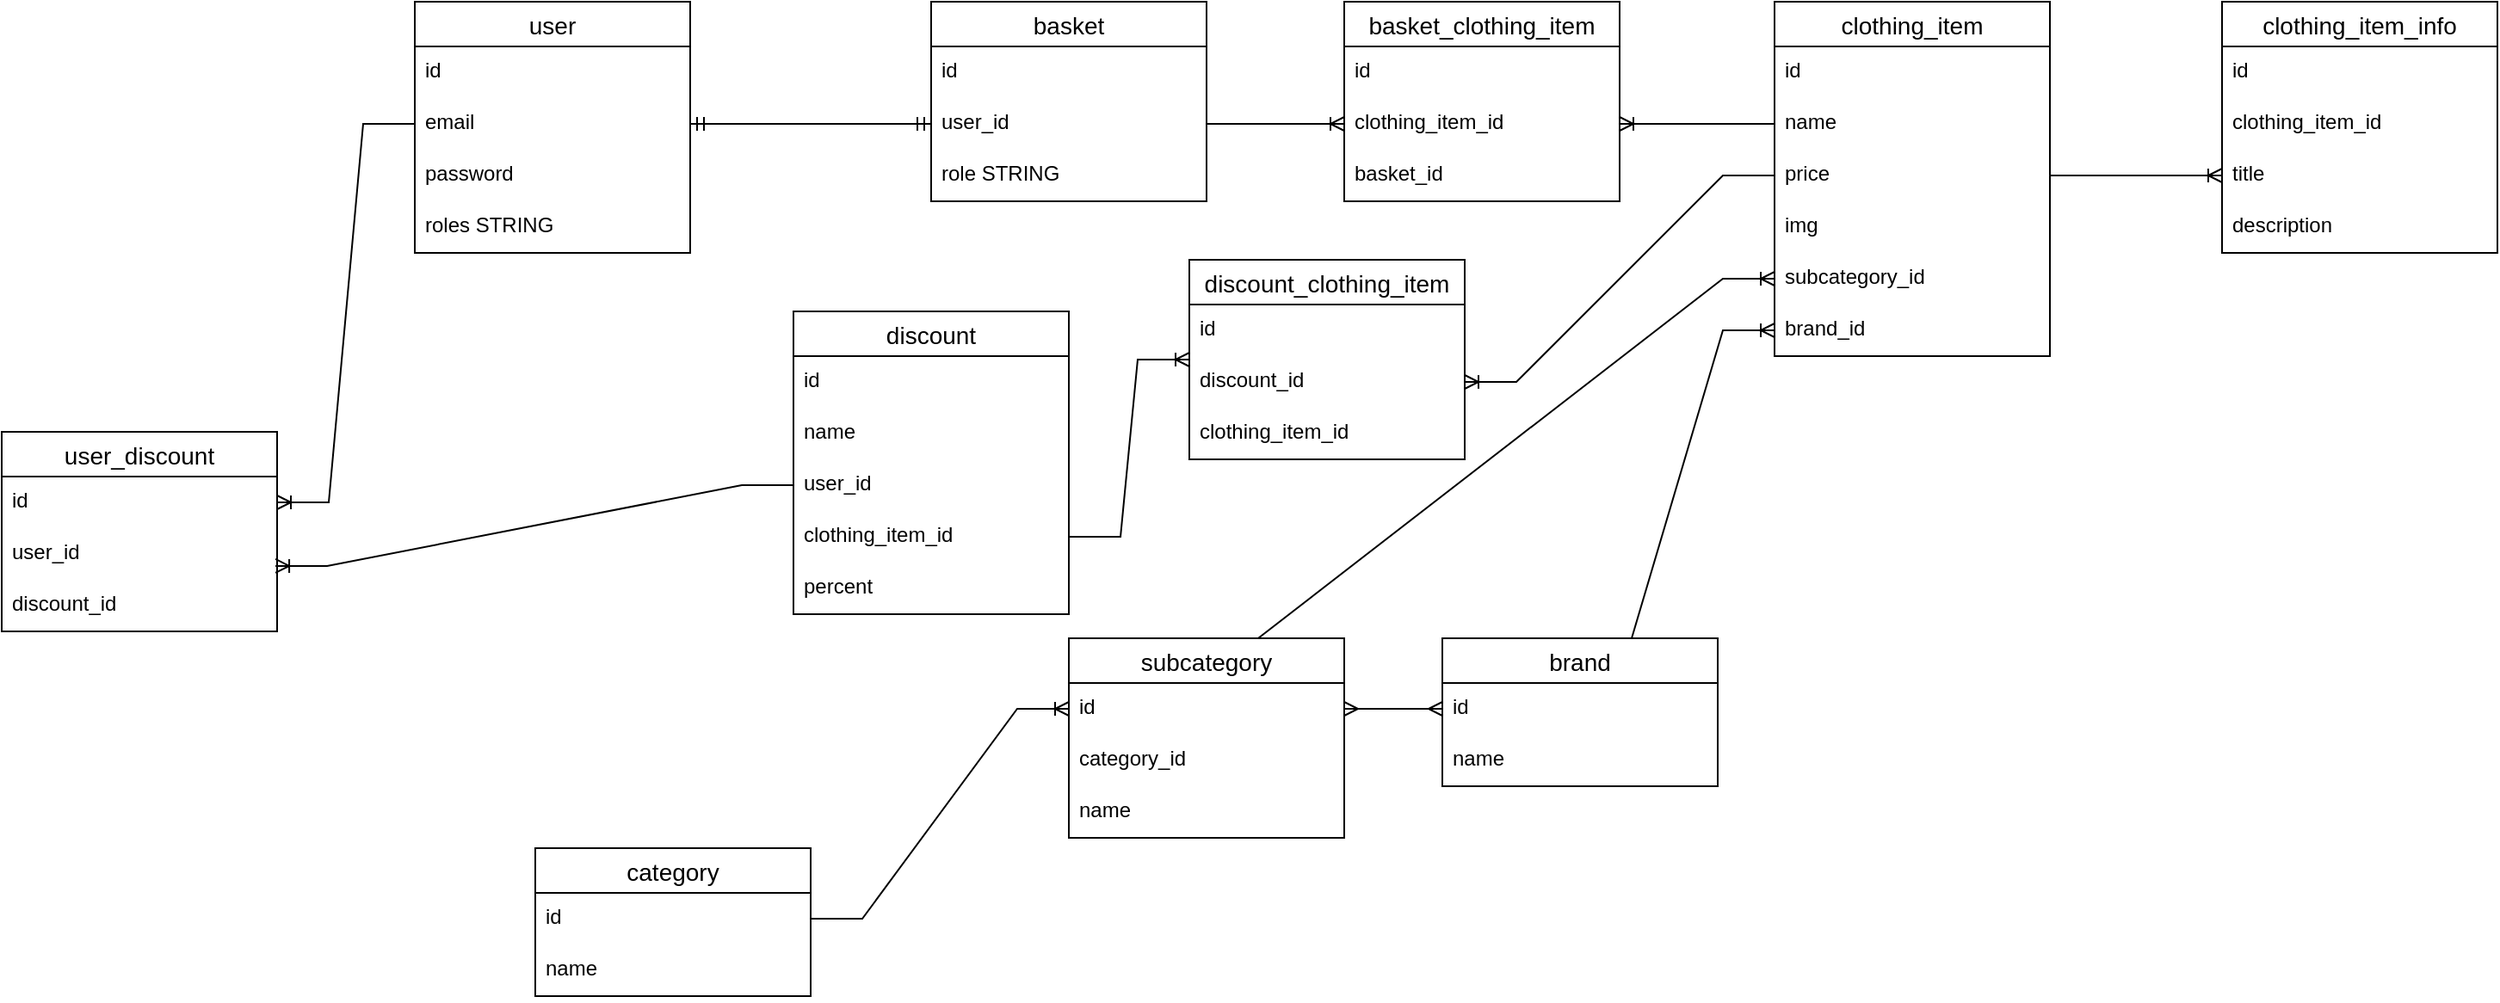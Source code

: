<mxfile version="21.2.9" type="device">
  <diagram name="Page-1" id="3UdVNCwp9iV2uH-TLe8s">
    <mxGraphModel dx="1811" dy="649" grid="1" gridSize="10" guides="1" tooltips="1" connect="1" arrows="1" fold="1" page="1" pageScale="1" pageWidth="827" pageHeight="1169" math="0" shadow="0">
      <root>
        <mxCell id="0" />
        <mxCell id="1" parent="0" />
        <mxCell id="J_6xr6oft6MoOZHPRLmj-1" value="user" style="swimlane;fontStyle=0;childLayout=stackLayout;horizontal=1;startSize=26;horizontalStack=0;resizeParent=1;resizeParentMax=0;resizeLast=0;collapsible=1;marginBottom=0;align=center;fontSize=14;" parent="1" vertex="1">
          <mxGeometry x="230" y="50" width="160" height="146" as="geometry" />
        </mxCell>
        <mxCell id="J_6xr6oft6MoOZHPRLmj-2" value="id" style="text;strokeColor=none;fillColor=none;spacingLeft=4;spacingRight=4;overflow=hidden;rotatable=0;points=[[0,0.5],[1,0.5]];portConstraint=eastwest;fontSize=12;whiteSpace=wrap;html=1;" parent="J_6xr6oft6MoOZHPRLmj-1" vertex="1">
          <mxGeometry y="26" width="160" height="30" as="geometry" />
        </mxCell>
        <mxCell id="J_6xr6oft6MoOZHPRLmj-3" value="email" style="text;strokeColor=none;fillColor=none;spacingLeft=4;spacingRight=4;overflow=hidden;rotatable=0;points=[[0,0.5],[1,0.5]];portConstraint=eastwest;fontSize=12;whiteSpace=wrap;html=1;" parent="J_6xr6oft6MoOZHPRLmj-1" vertex="1">
          <mxGeometry y="56" width="160" height="30" as="geometry" />
        </mxCell>
        <mxCell id="J_6xr6oft6MoOZHPRLmj-4" value="password" style="text;strokeColor=none;fillColor=none;spacingLeft=4;spacingRight=4;overflow=hidden;rotatable=0;points=[[0,0.5],[1,0.5]];portConstraint=eastwest;fontSize=12;whiteSpace=wrap;html=1;" parent="J_6xr6oft6MoOZHPRLmj-1" vertex="1">
          <mxGeometry y="86" width="160" height="30" as="geometry" />
        </mxCell>
        <mxCell id="J_6xr6oft6MoOZHPRLmj-7" value="roles STRING" style="text;strokeColor=none;fillColor=none;spacingLeft=4;spacingRight=4;overflow=hidden;rotatable=0;points=[[0,0.5],[1,0.5]];portConstraint=eastwest;fontSize=12;whiteSpace=wrap;html=1;" parent="J_6xr6oft6MoOZHPRLmj-1" vertex="1">
          <mxGeometry y="116" width="160" height="30" as="geometry" />
        </mxCell>
        <mxCell id="J_6xr6oft6MoOZHPRLmj-8" value="basket" style="swimlane;fontStyle=0;childLayout=stackLayout;horizontal=1;startSize=26;horizontalStack=0;resizeParent=1;resizeParentMax=0;resizeLast=0;collapsible=1;marginBottom=0;align=center;fontSize=14;" parent="1" vertex="1">
          <mxGeometry x="530" y="50" width="160" height="116" as="geometry" />
        </mxCell>
        <mxCell id="J_6xr6oft6MoOZHPRLmj-9" value="id" style="text;strokeColor=none;fillColor=none;spacingLeft=4;spacingRight=4;overflow=hidden;rotatable=0;points=[[0,0.5],[1,0.5]];portConstraint=eastwest;fontSize=12;whiteSpace=wrap;html=1;" parent="J_6xr6oft6MoOZHPRLmj-8" vertex="1">
          <mxGeometry y="26" width="160" height="30" as="geometry" />
        </mxCell>
        <mxCell id="J_6xr6oft6MoOZHPRLmj-10" value="user_id" style="text;strokeColor=none;fillColor=none;spacingLeft=4;spacingRight=4;overflow=hidden;rotatable=0;points=[[0,0.5],[1,0.5]];portConstraint=eastwest;fontSize=12;whiteSpace=wrap;html=1;" parent="J_6xr6oft6MoOZHPRLmj-8" vertex="1">
          <mxGeometry y="56" width="160" height="30" as="geometry" />
        </mxCell>
        <mxCell id="J_6xr6oft6MoOZHPRLmj-11" value="role STRING" style="text;strokeColor=none;fillColor=none;spacingLeft=4;spacingRight=4;overflow=hidden;rotatable=0;points=[[0,0.5],[1,0.5]];portConstraint=eastwest;fontSize=12;whiteSpace=wrap;html=1;" parent="J_6xr6oft6MoOZHPRLmj-8" vertex="1">
          <mxGeometry y="86" width="160" height="30" as="geometry" />
        </mxCell>
        <mxCell id="J_6xr6oft6MoOZHPRLmj-13" value="" style="edgeStyle=entityRelationEdgeStyle;fontSize=12;html=1;endArrow=ERmandOne;startArrow=ERmandOne;rounded=0;exitX=1;exitY=0.5;exitDx=0;exitDy=0;entryX=0;entryY=0.5;entryDx=0;entryDy=0;" parent="1" source="J_6xr6oft6MoOZHPRLmj-3" target="J_6xr6oft6MoOZHPRLmj-10" edge="1">
          <mxGeometry width="100" height="100" relative="1" as="geometry">
            <mxPoint x="360" y="370" as="sourcePoint" />
            <mxPoint x="460" y="270" as="targetPoint" />
          </mxGeometry>
        </mxCell>
        <mxCell id="J_6xr6oft6MoOZHPRLmj-14" value="clothing_item" style="swimlane;fontStyle=0;childLayout=stackLayout;horizontal=1;startSize=26;horizontalStack=0;resizeParent=1;resizeParentMax=0;resizeLast=0;collapsible=1;marginBottom=0;align=center;fontSize=14;" parent="1" vertex="1">
          <mxGeometry x="1020" y="50" width="160" height="206" as="geometry" />
        </mxCell>
        <mxCell id="J_6xr6oft6MoOZHPRLmj-15" value="id" style="text;strokeColor=none;fillColor=none;spacingLeft=4;spacingRight=4;overflow=hidden;rotatable=0;points=[[0,0.5],[1,0.5]];portConstraint=eastwest;fontSize=12;whiteSpace=wrap;html=1;" parent="J_6xr6oft6MoOZHPRLmj-14" vertex="1">
          <mxGeometry y="26" width="160" height="30" as="geometry" />
        </mxCell>
        <mxCell id="J_6xr6oft6MoOZHPRLmj-16" value="name" style="text;strokeColor=none;fillColor=none;spacingLeft=4;spacingRight=4;overflow=hidden;rotatable=0;points=[[0,0.5],[1,0.5]];portConstraint=eastwest;fontSize=12;whiteSpace=wrap;html=1;" parent="J_6xr6oft6MoOZHPRLmj-14" vertex="1">
          <mxGeometry y="56" width="160" height="30" as="geometry" />
        </mxCell>
        <mxCell id="J_6xr6oft6MoOZHPRLmj-17" value="price" style="text;strokeColor=none;fillColor=none;spacingLeft=4;spacingRight=4;overflow=hidden;rotatable=0;points=[[0,0.5],[1,0.5]];portConstraint=eastwest;fontSize=12;whiteSpace=wrap;html=1;" parent="J_6xr6oft6MoOZHPRLmj-14" vertex="1">
          <mxGeometry y="86" width="160" height="30" as="geometry" />
        </mxCell>
        <mxCell id="J_6xr6oft6MoOZHPRLmj-22" value="img" style="text;strokeColor=none;fillColor=none;spacingLeft=4;spacingRight=4;overflow=hidden;rotatable=0;points=[[0,0.5],[1,0.5]];portConstraint=eastwest;fontSize=12;whiteSpace=wrap;html=1;" parent="J_6xr6oft6MoOZHPRLmj-14" vertex="1">
          <mxGeometry y="116" width="160" height="30" as="geometry" />
        </mxCell>
        <mxCell id="J_6xr6oft6MoOZHPRLmj-23" value="subcategory_id" style="text;strokeColor=none;fillColor=none;spacingLeft=4;spacingRight=4;overflow=hidden;rotatable=0;points=[[0,0.5],[1,0.5]];portConstraint=eastwest;fontSize=12;whiteSpace=wrap;html=1;" parent="J_6xr6oft6MoOZHPRLmj-14" vertex="1">
          <mxGeometry y="146" width="160" height="30" as="geometry" />
        </mxCell>
        <mxCell id="J_6xr6oft6MoOZHPRLmj-24" value="brand_id" style="text;strokeColor=none;fillColor=none;spacingLeft=4;spacingRight=4;overflow=hidden;rotatable=0;points=[[0,0.5],[1,0.5]];portConstraint=eastwest;fontSize=12;whiteSpace=wrap;html=1;" parent="J_6xr6oft6MoOZHPRLmj-14" vertex="1">
          <mxGeometry y="176" width="160" height="30" as="geometry" />
        </mxCell>
        <mxCell id="J_6xr6oft6MoOZHPRLmj-25" value="subcategory" style="swimlane;fontStyle=0;childLayout=stackLayout;horizontal=1;startSize=26;horizontalStack=0;resizeParent=1;resizeParentMax=0;resizeLast=0;collapsible=1;marginBottom=0;align=center;fontSize=14;" parent="1" vertex="1">
          <mxGeometry x="610" y="420" width="160" height="116" as="geometry" />
        </mxCell>
        <mxCell id="J_6xr6oft6MoOZHPRLmj-26" value="id" style="text;strokeColor=none;fillColor=none;spacingLeft=4;spacingRight=4;overflow=hidden;rotatable=0;points=[[0,0.5],[1,0.5]];portConstraint=eastwest;fontSize=12;whiteSpace=wrap;html=1;" parent="J_6xr6oft6MoOZHPRLmj-25" vertex="1">
          <mxGeometry y="26" width="160" height="30" as="geometry" />
        </mxCell>
        <mxCell id="J_6xr6oft6MoOZHPRLmj-67" value="category_id" style="text;strokeColor=none;fillColor=none;spacingLeft=4;spacingRight=4;overflow=hidden;rotatable=0;points=[[0,0.5],[1,0.5]];portConstraint=eastwest;fontSize=12;whiteSpace=wrap;html=1;" parent="J_6xr6oft6MoOZHPRLmj-25" vertex="1">
          <mxGeometry y="56" width="160" height="30" as="geometry" />
        </mxCell>
        <mxCell id="J_6xr6oft6MoOZHPRLmj-27" value="name" style="text;strokeColor=none;fillColor=none;spacingLeft=4;spacingRight=4;overflow=hidden;rotatable=0;points=[[0,0.5],[1,0.5]];portConstraint=eastwest;fontSize=12;whiteSpace=wrap;html=1;" parent="J_6xr6oft6MoOZHPRLmj-25" vertex="1">
          <mxGeometry y="86" width="160" height="30" as="geometry" />
        </mxCell>
        <mxCell id="J_6xr6oft6MoOZHPRLmj-30" value="brand" style="swimlane;fontStyle=0;childLayout=stackLayout;horizontal=1;startSize=26;horizontalStack=0;resizeParent=1;resizeParentMax=0;resizeLast=0;collapsible=1;marginBottom=0;align=center;fontSize=14;" parent="1" vertex="1">
          <mxGeometry x="827" y="420" width="160" height="86" as="geometry" />
        </mxCell>
        <mxCell id="J_6xr6oft6MoOZHPRLmj-31" value="id" style="text;strokeColor=none;fillColor=none;spacingLeft=4;spacingRight=4;overflow=hidden;rotatable=0;points=[[0,0.5],[1,0.5]];portConstraint=eastwest;fontSize=12;whiteSpace=wrap;html=1;" parent="J_6xr6oft6MoOZHPRLmj-30" vertex="1">
          <mxGeometry y="26" width="160" height="30" as="geometry" />
        </mxCell>
        <mxCell id="J_6xr6oft6MoOZHPRLmj-32" value="name" style="text;strokeColor=none;fillColor=none;spacingLeft=4;spacingRight=4;overflow=hidden;rotatable=0;points=[[0,0.5],[1,0.5]];portConstraint=eastwest;fontSize=12;whiteSpace=wrap;html=1;" parent="J_6xr6oft6MoOZHPRLmj-30" vertex="1">
          <mxGeometry y="56" width="160" height="30" as="geometry" />
        </mxCell>
        <mxCell id="J_6xr6oft6MoOZHPRLmj-37" value="" style="edgeStyle=entityRelationEdgeStyle;fontSize=12;html=1;endArrow=ERoneToMany;rounded=0;entryX=0;entryY=0.5;entryDx=0;entryDy=0;exitX=0.5;exitY=0;exitDx=0;exitDy=0;" parent="1" source="J_6xr6oft6MoOZHPRLmj-25" target="J_6xr6oft6MoOZHPRLmj-23" edge="1">
          <mxGeometry width="100" height="100" relative="1" as="geometry">
            <mxPoint x="530" y="270" as="sourcePoint" />
            <mxPoint x="630" y="170" as="targetPoint" />
          </mxGeometry>
        </mxCell>
        <mxCell id="J_6xr6oft6MoOZHPRLmj-38" value="" style="edgeStyle=entityRelationEdgeStyle;fontSize=12;html=1;endArrow=ERoneToMany;rounded=0;entryX=0;entryY=0.5;entryDx=0;entryDy=0;exitX=0.5;exitY=0;exitDx=0;exitDy=0;" parent="1" source="J_6xr6oft6MoOZHPRLmj-30" target="J_6xr6oft6MoOZHPRLmj-24" edge="1">
          <mxGeometry width="100" height="100" relative="1" as="geometry">
            <mxPoint x="470" y="380" as="sourcePoint" />
            <mxPoint x="570" y="280" as="targetPoint" />
          </mxGeometry>
        </mxCell>
        <mxCell id="J_6xr6oft6MoOZHPRLmj-39" value="" style="edgeStyle=entityRelationEdgeStyle;fontSize=12;html=1;endArrow=ERmany;startArrow=ERmany;rounded=0;entryX=0;entryY=0.5;entryDx=0;entryDy=0;exitX=1;exitY=0.5;exitDx=0;exitDy=0;" parent="1" source="J_6xr6oft6MoOZHPRLmj-26" target="J_6xr6oft6MoOZHPRLmj-31" edge="1">
          <mxGeometry width="100" height="100" relative="1" as="geometry">
            <mxPoint x="620" y="440" as="sourcePoint" />
            <mxPoint x="680" y="440" as="targetPoint" />
          </mxGeometry>
        </mxCell>
        <mxCell id="J_6xr6oft6MoOZHPRLmj-40" value="clothing_item_info" style="swimlane;fontStyle=0;childLayout=stackLayout;horizontal=1;startSize=26;horizontalStack=0;resizeParent=1;resizeParentMax=0;resizeLast=0;collapsible=1;marginBottom=0;align=center;fontSize=14;" parent="1" vertex="1">
          <mxGeometry x="1280" y="50" width="160" height="146" as="geometry" />
        </mxCell>
        <mxCell id="J_6xr6oft6MoOZHPRLmj-41" value="id" style="text;strokeColor=none;fillColor=none;spacingLeft=4;spacingRight=4;overflow=hidden;rotatable=0;points=[[0,0.5],[1,0.5]];portConstraint=eastwest;fontSize=12;whiteSpace=wrap;html=1;" parent="J_6xr6oft6MoOZHPRLmj-40" vertex="1">
          <mxGeometry y="26" width="160" height="30" as="geometry" />
        </mxCell>
        <mxCell id="J_6xr6oft6MoOZHPRLmj-42" value="clothing_item_id" style="text;strokeColor=none;fillColor=none;spacingLeft=4;spacingRight=4;overflow=hidden;rotatable=0;points=[[0,0.5],[1,0.5]];portConstraint=eastwest;fontSize=12;whiteSpace=wrap;html=1;" parent="J_6xr6oft6MoOZHPRLmj-40" vertex="1">
          <mxGeometry y="56" width="160" height="30" as="geometry" />
        </mxCell>
        <mxCell id="J_6xr6oft6MoOZHPRLmj-43" value="title" style="text;strokeColor=none;fillColor=none;spacingLeft=4;spacingRight=4;overflow=hidden;rotatable=0;points=[[0,0.5],[1,0.5]];portConstraint=eastwest;fontSize=12;whiteSpace=wrap;html=1;" parent="J_6xr6oft6MoOZHPRLmj-40" vertex="1">
          <mxGeometry y="86" width="160" height="30" as="geometry" />
        </mxCell>
        <mxCell id="J_6xr6oft6MoOZHPRLmj-44" value="description" style="text;strokeColor=none;fillColor=none;spacingLeft=4;spacingRight=4;overflow=hidden;rotatable=0;points=[[0,0.5],[1,0.5]];portConstraint=eastwest;fontSize=12;whiteSpace=wrap;html=1;" parent="J_6xr6oft6MoOZHPRLmj-40" vertex="1">
          <mxGeometry y="116" width="160" height="30" as="geometry" />
        </mxCell>
        <mxCell id="J_6xr6oft6MoOZHPRLmj-45" value="" style="edgeStyle=entityRelationEdgeStyle;fontSize=12;html=1;endArrow=ERoneToMany;rounded=0;exitX=1;exitY=0.5;exitDx=0;exitDy=0;entryX=0;entryY=0.5;entryDx=0;entryDy=0;" parent="1" source="J_6xr6oft6MoOZHPRLmj-17" target="J_6xr6oft6MoOZHPRLmj-43" edge="1">
          <mxGeometry width="100" height="100" relative="1" as="geometry">
            <mxPoint x="990" y="420" as="sourcePoint" />
            <mxPoint x="1090" y="320" as="targetPoint" />
          </mxGeometry>
        </mxCell>
        <mxCell id="J_6xr6oft6MoOZHPRLmj-46" value="basket_clothing_item" style="swimlane;fontStyle=0;childLayout=stackLayout;horizontal=1;startSize=26;horizontalStack=0;resizeParent=1;resizeParentMax=0;resizeLast=0;collapsible=1;marginBottom=0;align=center;fontSize=14;" parent="1" vertex="1">
          <mxGeometry x="770" y="50" width="160" height="116" as="geometry" />
        </mxCell>
        <mxCell id="J_6xr6oft6MoOZHPRLmj-47" value="id" style="text;strokeColor=none;fillColor=none;spacingLeft=4;spacingRight=4;overflow=hidden;rotatable=0;points=[[0,0.5],[1,0.5]];portConstraint=eastwest;fontSize=12;whiteSpace=wrap;html=1;" parent="J_6xr6oft6MoOZHPRLmj-46" vertex="1">
          <mxGeometry y="26" width="160" height="30" as="geometry" />
        </mxCell>
        <mxCell id="J_6xr6oft6MoOZHPRLmj-48" value="clothing_item_id" style="text;strokeColor=none;fillColor=none;spacingLeft=4;spacingRight=4;overflow=hidden;rotatable=0;points=[[0,0.5],[1,0.5]];portConstraint=eastwest;fontSize=12;whiteSpace=wrap;html=1;" parent="J_6xr6oft6MoOZHPRLmj-46" vertex="1">
          <mxGeometry y="56" width="160" height="30" as="geometry" />
        </mxCell>
        <mxCell id="J_6xr6oft6MoOZHPRLmj-49" value="basket_id" style="text;strokeColor=none;fillColor=none;spacingLeft=4;spacingRight=4;overflow=hidden;rotatable=0;points=[[0,0.5],[1,0.5]];portConstraint=eastwest;fontSize=12;whiteSpace=wrap;html=1;" parent="J_6xr6oft6MoOZHPRLmj-46" vertex="1">
          <mxGeometry y="86" width="160" height="30" as="geometry" />
        </mxCell>
        <mxCell id="J_6xr6oft6MoOZHPRLmj-51" value="" style="edgeStyle=entityRelationEdgeStyle;fontSize=12;html=1;endArrow=ERoneToMany;rounded=0;exitX=1;exitY=0.5;exitDx=0;exitDy=0;entryX=0;entryY=0.5;entryDx=0;entryDy=0;" parent="1" source="J_6xr6oft6MoOZHPRLmj-10" target="J_6xr6oft6MoOZHPRLmj-48" edge="1">
          <mxGeometry width="100" height="100" relative="1" as="geometry">
            <mxPoint x="510" y="310" as="sourcePoint" />
            <mxPoint x="610" y="210" as="targetPoint" />
          </mxGeometry>
        </mxCell>
        <mxCell id="J_6xr6oft6MoOZHPRLmj-54" value="discount" style="swimlane;fontStyle=0;childLayout=stackLayout;horizontal=1;startSize=26;horizontalStack=0;resizeParent=1;resizeParentMax=0;resizeLast=0;collapsible=1;marginBottom=0;align=center;fontSize=14;" parent="1" vertex="1">
          <mxGeometry x="450" y="230" width="160" height="176" as="geometry" />
        </mxCell>
        <mxCell id="J_6xr6oft6MoOZHPRLmj-55" value="id" style="text;strokeColor=none;fillColor=none;spacingLeft=4;spacingRight=4;overflow=hidden;rotatable=0;points=[[0,0.5],[1,0.5]];portConstraint=eastwest;fontSize=12;whiteSpace=wrap;html=1;" parent="J_6xr6oft6MoOZHPRLmj-54" vertex="1">
          <mxGeometry y="26" width="160" height="30" as="geometry" />
        </mxCell>
        <mxCell id="wYpIaCO8qcJSxr7UtD4F-1" value="name" style="text;strokeColor=none;fillColor=none;spacingLeft=4;spacingRight=4;overflow=hidden;rotatable=0;points=[[0,0.5],[1,0.5]];portConstraint=eastwest;fontSize=12;whiteSpace=wrap;html=1;" vertex="1" parent="J_6xr6oft6MoOZHPRLmj-54">
          <mxGeometry y="56" width="160" height="30" as="geometry" />
        </mxCell>
        <mxCell id="J_6xr6oft6MoOZHPRLmj-57" value="user_id" style="text;strokeColor=none;fillColor=none;spacingLeft=4;spacingRight=4;overflow=hidden;rotatable=0;points=[[0,0.5],[1,0.5]];portConstraint=eastwest;fontSize=12;whiteSpace=wrap;html=1;" parent="J_6xr6oft6MoOZHPRLmj-54" vertex="1">
          <mxGeometry y="86" width="160" height="30" as="geometry" />
        </mxCell>
        <mxCell id="J_6xr6oft6MoOZHPRLmj-56" value="clothing_item_id" style="text;strokeColor=none;fillColor=none;spacingLeft=4;spacingRight=4;overflow=hidden;rotatable=0;points=[[0,0.5],[1,0.5]];portConstraint=eastwest;fontSize=12;whiteSpace=wrap;html=1;" parent="J_6xr6oft6MoOZHPRLmj-54" vertex="1">
          <mxGeometry y="116" width="160" height="30" as="geometry" />
        </mxCell>
        <mxCell id="J_6xr6oft6MoOZHPRLmj-58" value="percent" style="text;strokeColor=none;fillColor=none;spacingLeft=4;spacingRight=4;overflow=hidden;rotatable=0;points=[[0,0.5],[1,0.5]];portConstraint=eastwest;fontSize=12;whiteSpace=wrap;html=1;" parent="J_6xr6oft6MoOZHPRLmj-54" vertex="1">
          <mxGeometry y="146" width="160" height="30" as="geometry" />
        </mxCell>
        <mxCell id="J_6xr6oft6MoOZHPRLmj-60" value="" style="edgeStyle=entityRelationEdgeStyle;fontSize=12;html=1;endArrow=ERoneToMany;rounded=0;exitX=1;exitY=0.5;exitDx=0;exitDy=0;" parent="1" source="J_6xr6oft6MoOZHPRLmj-56" target="wYpIaCO8qcJSxr7UtD4F-18" edge="1">
          <mxGeometry width="100" height="100" relative="1" as="geometry">
            <mxPoint x="570" y="380" as="sourcePoint" />
            <mxPoint x="750" y="310" as="targetPoint" />
          </mxGeometry>
        </mxCell>
        <mxCell id="J_6xr6oft6MoOZHPRLmj-61" value="category" style="swimlane;fontStyle=0;childLayout=stackLayout;horizontal=1;startSize=26;horizontalStack=0;resizeParent=1;resizeParentMax=0;resizeLast=0;collapsible=1;marginBottom=0;align=center;fontSize=14;" parent="1" vertex="1">
          <mxGeometry x="300" y="542" width="160" height="86" as="geometry" />
        </mxCell>
        <mxCell id="J_6xr6oft6MoOZHPRLmj-62" value="id" style="text;strokeColor=none;fillColor=none;spacingLeft=4;spacingRight=4;overflow=hidden;rotatable=0;points=[[0,0.5],[1,0.5]];portConstraint=eastwest;fontSize=12;whiteSpace=wrap;html=1;" parent="J_6xr6oft6MoOZHPRLmj-61" vertex="1">
          <mxGeometry y="26" width="160" height="30" as="geometry" />
        </mxCell>
        <mxCell id="J_6xr6oft6MoOZHPRLmj-63" value="name" style="text;strokeColor=none;fillColor=none;spacingLeft=4;spacingRight=4;overflow=hidden;rotatable=0;points=[[0,0.5],[1,0.5]];portConstraint=eastwest;fontSize=12;whiteSpace=wrap;html=1;" parent="J_6xr6oft6MoOZHPRLmj-61" vertex="1">
          <mxGeometry y="56" width="160" height="30" as="geometry" />
        </mxCell>
        <mxCell id="J_6xr6oft6MoOZHPRLmj-66" value="" style="edgeStyle=entityRelationEdgeStyle;fontSize=12;html=1;endArrow=ERoneToMany;rounded=0;exitX=1;exitY=0.5;exitDx=0;exitDy=0;entryX=0;entryY=0.5;entryDx=0;entryDy=0;" parent="1" source="J_6xr6oft6MoOZHPRLmj-62" target="J_6xr6oft6MoOZHPRLmj-26" edge="1">
          <mxGeometry width="100" height="100" relative="1" as="geometry">
            <mxPoint x="364" y="560" as="sourcePoint" />
            <mxPoint x="464" y="460" as="targetPoint" />
          </mxGeometry>
        </mxCell>
        <mxCell id="wYpIaCO8qcJSxr7UtD4F-2" value="user_discount" style="swimlane;fontStyle=0;childLayout=stackLayout;horizontal=1;startSize=26;horizontalStack=0;resizeParent=1;resizeParentMax=0;resizeLast=0;collapsible=1;marginBottom=0;align=center;fontSize=14;" vertex="1" parent="1">
          <mxGeometry x="-10" y="300" width="160" height="116" as="geometry" />
        </mxCell>
        <mxCell id="wYpIaCO8qcJSxr7UtD4F-3" value="id" style="text;strokeColor=none;fillColor=none;spacingLeft=4;spacingRight=4;overflow=hidden;rotatable=0;points=[[0,0.5],[1,0.5]];portConstraint=eastwest;fontSize=12;whiteSpace=wrap;html=1;" vertex="1" parent="wYpIaCO8qcJSxr7UtD4F-2">
          <mxGeometry y="26" width="160" height="30" as="geometry" />
        </mxCell>
        <mxCell id="wYpIaCO8qcJSxr7UtD4F-4" value="user_id" style="text;strokeColor=none;fillColor=none;spacingLeft=4;spacingRight=4;overflow=hidden;rotatable=0;points=[[0,0.5],[1,0.5]];portConstraint=eastwest;fontSize=12;whiteSpace=wrap;html=1;" vertex="1" parent="wYpIaCO8qcJSxr7UtD4F-2">
          <mxGeometry y="56" width="160" height="30" as="geometry" />
        </mxCell>
        <mxCell id="wYpIaCO8qcJSxr7UtD4F-5" value="discount_id&lt;br&gt;" style="text;strokeColor=none;fillColor=none;spacingLeft=4;spacingRight=4;overflow=hidden;rotatable=0;points=[[0,0.5],[1,0.5]];portConstraint=eastwest;fontSize=12;whiteSpace=wrap;html=1;" vertex="1" parent="wYpIaCO8qcJSxr7UtD4F-2">
          <mxGeometry y="86" width="160" height="30" as="geometry" />
        </mxCell>
        <mxCell id="wYpIaCO8qcJSxr7UtD4F-15" value="" style="edgeStyle=entityRelationEdgeStyle;fontSize=12;html=1;endArrow=ERoneToMany;rounded=0;exitX=0;exitY=0.5;exitDx=0;exitDy=0;entryX=1;entryY=0.5;entryDx=0;entryDy=0;" edge="1" parent="1" source="J_6xr6oft6MoOZHPRLmj-3" target="wYpIaCO8qcJSxr7UtD4F-3">
          <mxGeometry width="100" height="100" relative="1" as="geometry">
            <mxPoint x="580" y="150" as="sourcePoint" />
            <mxPoint x="390" y="360" as="targetPoint" />
          </mxGeometry>
        </mxCell>
        <mxCell id="wYpIaCO8qcJSxr7UtD4F-17" value="" style="edgeStyle=entityRelationEdgeStyle;fontSize=12;html=1;endArrow=ERoneToMany;rounded=0;entryX=0.994;entryY=0.733;entryDx=0;entryDy=0;entryPerimeter=0;exitX=0;exitY=0.5;exitDx=0;exitDy=0;" edge="1" parent="1" source="J_6xr6oft6MoOZHPRLmj-57" target="wYpIaCO8qcJSxr7UtD4F-4">
          <mxGeometry width="100" height="100" relative="1" as="geometry">
            <mxPoint x="370" y="316" as="sourcePoint" />
            <mxPoint x="270" y="416" as="targetPoint" />
          </mxGeometry>
        </mxCell>
        <mxCell id="wYpIaCO8qcJSxr7UtD4F-18" value="discount_clothing_item" style="swimlane;fontStyle=0;childLayout=stackLayout;horizontal=1;startSize=26;horizontalStack=0;resizeParent=1;resizeParentMax=0;resizeLast=0;collapsible=1;marginBottom=0;align=center;fontSize=14;" vertex="1" parent="1">
          <mxGeometry x="680" y="200" width="160" height="116" as="geometry" />
        </mxCell>
        <mxCell id="wYpIaCO8qcJSxr7UtD4F-20" value="id" style="text;strokeColor=none;fillColor=none;spacingLeft=4;spacingRight=4;overflow=hidden;rotatable=0;points=[[0,0.5],[1,0.5]];portConstraint=eastwest;fontSize=12;whiteSpace=wrap;html=1;" vertex="1" parent="wYpIaCO8qcJSxr7UtD4F-18">
          <mxGeometry y="26" width="160" height="30" as="geometry" />
        </mxCell>
        <mxCell id="wYpIaCO8qcJSxr7UtD4F-22" value="discount_id&lt;br&gt;" style="text;strokeColor=none;fillColor=none;spacingLeft=4;spacingRight=4;overflow=hidden;rotatable=0;points=[[0,0.5],[1,0.5]];portConstraint=eastwest;fontSize=12;whiteSpace=wrap;html=1;" vertex="1" parent="wYpIaCO8qcJSxr7UtD4F-18">
          <mxGeometry y="56" width="160" height="30" as="geometry" />
        </mxCell>
        <mxCell id="wYpIaCO8qcJSxr7UtD4F-21" value="clothing_item_id" style="text;strokeColor=none;fillColor=none;spacingLeft=4;spacingRight=4;overflow=hidden;rotatable=0;points=[[0,0.5],[1,0.5]];portConstraint=eastwest;fontSize=12;whiteSpace=wrap;html=1;" vertex="1" parent="wYpIaCO8qcJSxr7UtD4F-18">
          <mxGeometry y="86" width="160" height="30" as="geometry" />
        </mxCell>
        <mxCell id="wYpIaCO8qcJSxr7UtD4F-23" value="" style="edgeStyle=entityRelationEdgeStyle;fontSize=12;html=1;endArrow=ERoneToMany;rounded=0;exitX=0;exitY=0.5;exitDx=0;exitDy=0;entryX=1;entryY=0.5;entryDx=0;entryDy=0;" edge="1" parent="1" source="J_6xr6oft6MoOZHPRLmj-17" target="wYpIaCO8qcJSxr7UtD4F-22">
          <mxGeometry width="100" height="100" relative="1" as="geometry">
            <mxPoint x="960" y="190" as="sourcePoint" />
            <mxPoint x="860" y="290" as="targetPoint" />
          </mxGeometry>
        </mxCell>
        <mxCell id="wYpIaCO8qcJSxr7UtD4F-24" value="" style="edgeStyle=entityRelationEdgeStyle;fontSize=12;html=1;endArrow=ERoneToMany;rounded=0;exitX=0;exitY=0.5;exitDx=0;exitDy=0;entryX=1;entryY=0.5;entryDx=0;entryDy=0;" edge="1" parent="1" source="J_6xr6oft6MoOZHPRLmj-16" target="J_6xr6oft6MoOZHPRLmj-48">
          <mxGeometry width="100" height="100" relative="1" as="geometry">
            <mxPoint x="1020" y="20" as="sourcePoint" />
            <mxPoint x="920" y="120" as="targetPoint" />
          </mxGeometry>
        </mxCell>
      </root>
    </mxGraphModel>
  </diagram>
</mxfile>

